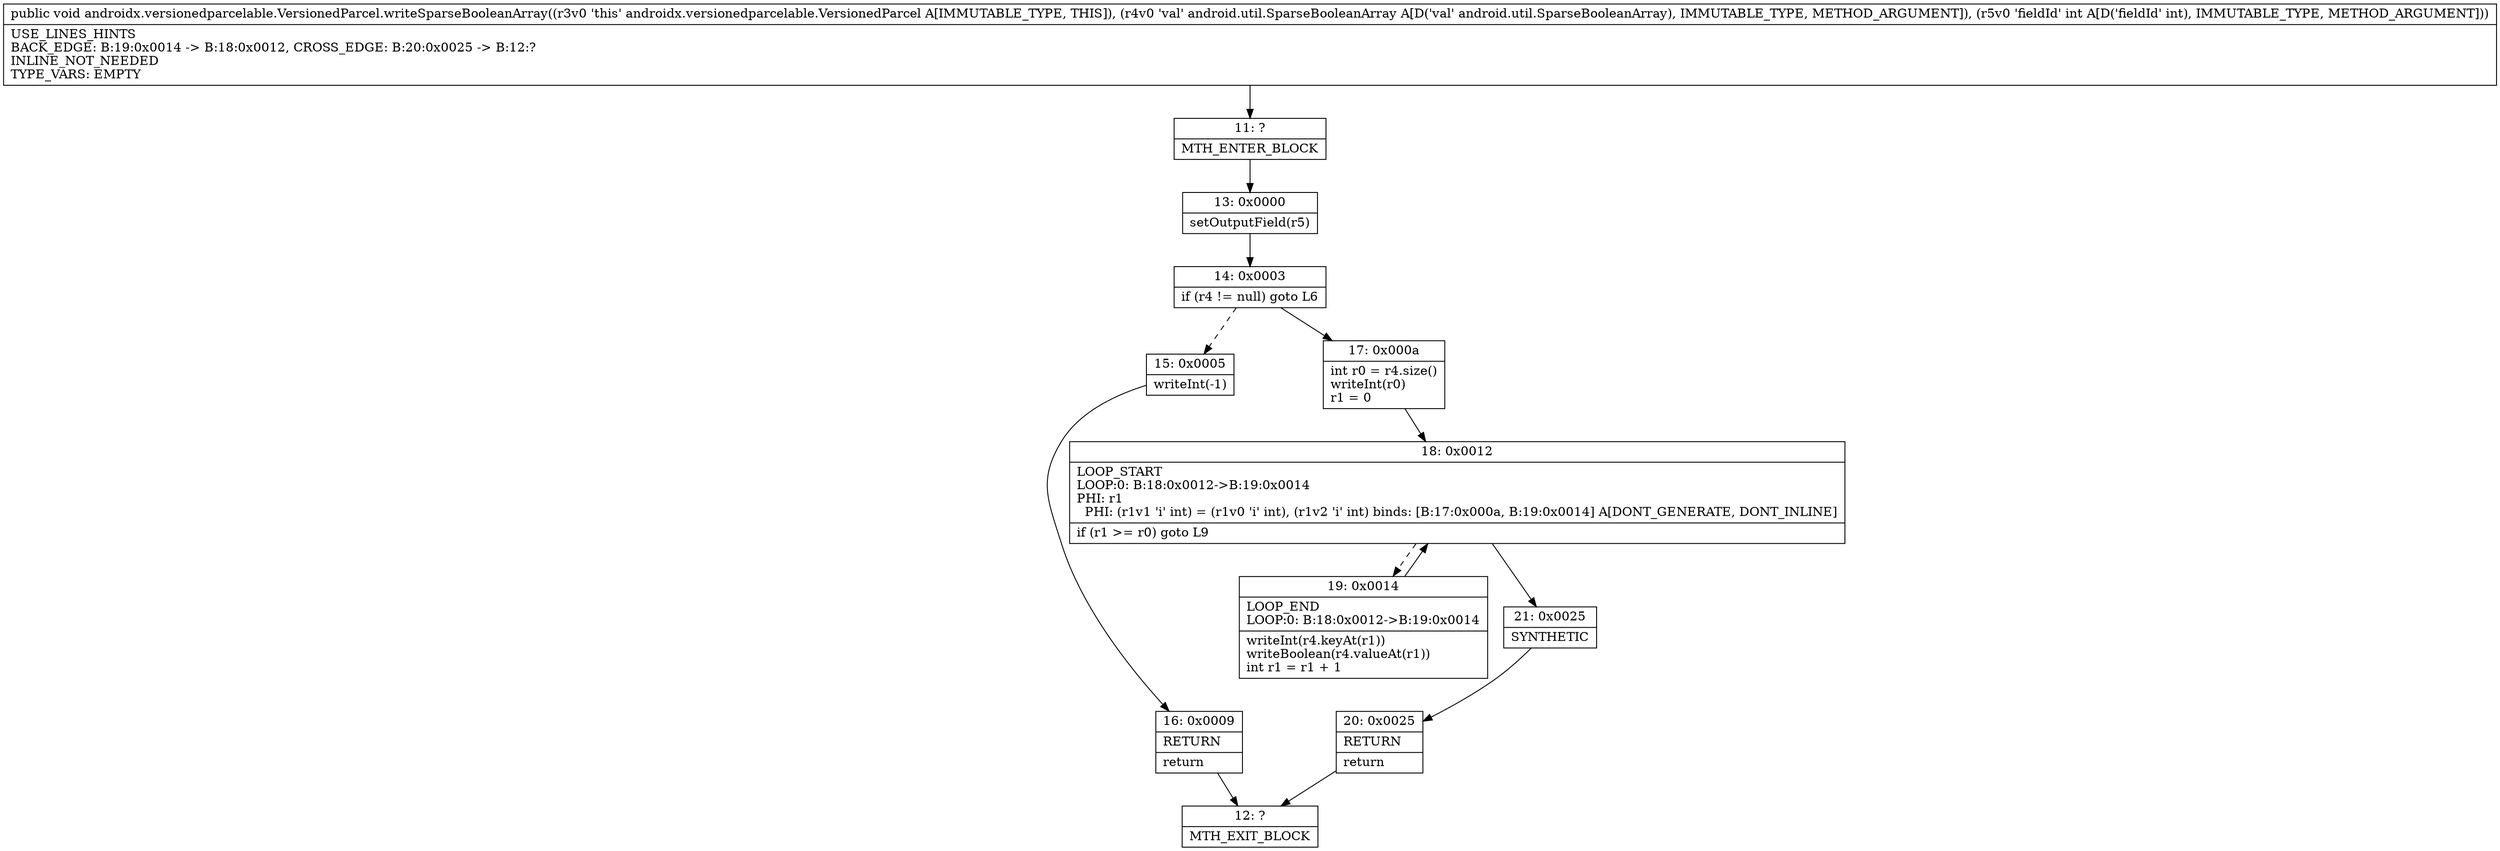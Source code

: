 digraph "CFG forandroidx.versionedparcelable.VersionedParcel.writeSparseBooleanArray(Landroid\/util\/SparseBooleanArray;I)V" {
Node_11 [shape=record,label="{11\:\ ?|MTH_ENTER_BLOCK\l}"];
Node_13 [shape=record,label="{13\:\ 0x0000|setOutputField(r5)\l}"];
Node_14 [shape=record,label="{14\:\ 0x0003|if (r4 != null) goto L6\l}"];
Node_15 [shape=record,label="{15\:\ 0x0005|writeInt(\-1)\l}"];
Node_16 [shape=record,label="{16\:\ 0x0009|RETURN\l|return\l}"];
Node_12 [shape=record,label="{12\:\ ?|MTH_EXIT_BLOCK\l}"];
Node_17 [shape=record,label="{17\:\ 0x000a|int r0 = r4.size()\lwriteInt(r0)\lr1 = 0\l}"];
Node_18 [shape=record,label="{18\:\ 0x0012|LOOP_START\lLOOP:0: B:18:0x0012\-\>B:19:0x0014\lPHI: r1 \l  PHI: (r1v1 'i' int) = (r1v0 'i' int), (r1v2 'i' int) binds: [B:17:0x000a, B:19:0x0014] A[DONT_GENERATE, DONT_INLINE]\l|if (r1 \>= r0) goto L9\l}"];
Node_19 [shape=record,label="{19\:\ 0x0014|LOOP_END\lLOOP:0: B:18:0x0012\-\>B:19:0x0014\l|writeInt(r4.keyAt(r1))\lwriteBoolean(r4.valueAt(r1))\lint r1 = r1 + 1\l}"];
Node_21 [shape=record,label="{21\:\ 0x0025|SYNTHETIC\l}"];
Node_20 [shape=record,label="{20\:\ 0x0025|RETURN\l|return\l}"];
MethodNode[shape=record,label="{public void androidx.versionedparcelable.VersionedParcel.writeSparseBooleanArray((r3v0 'this' androidx.versionedparcelable.VersionedParcel A[IMMUTABLE_TYPE, THIS]), (r4v0 'val' android.util.SparseBooleanArray A[D('val' android.util.SparseBooleanArray), IMMUTABLE_TYPE, METHOD_ARGUMENT]), (r5v0 'fieldId' int A[D('fieldId' int), IMMUTABLE_TYPE, METHOD_ARGUMENT]))  | USE_LINES_HINTS\lBACK_EDGE: B:19:0x0014 \-\> B:18:0x0012, CROSS_EDGE: B:20:0x0025 \-\> B:12:?\lINLINE_NOT_NEEDED\lTYPE_VARS: EMPTY\l}"];
MethodNode -> Node_11;Node_11 -> Node_13;
Node_13 -> Node_14;
Node_14 -> Node_15[style=dashed];
Node_14 -> Node_17;
Node_15 -> Node_16;
Node_16 -> Node_12;
Node_17 -> Node_18;
Node_18 -> Node_19[style=dashed];
Node_18 -> Node_21;
Node_19 -> Node_18;
Node_21 -> Node_20;
Node_20 -> Node_12;
}

